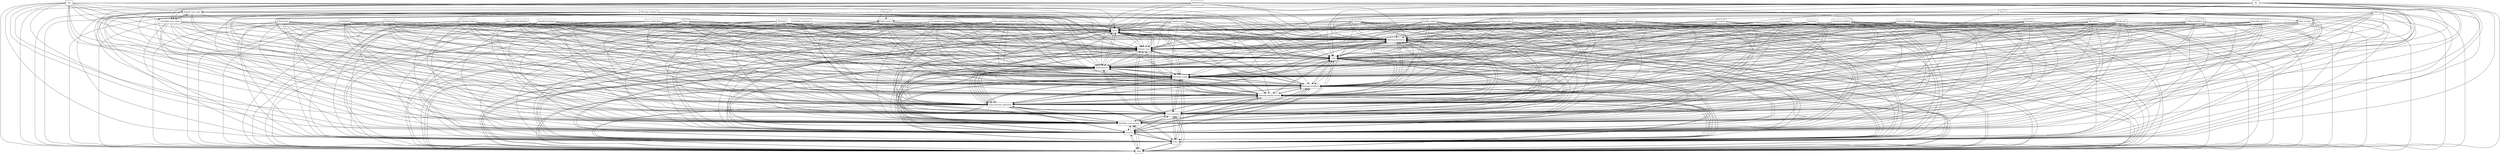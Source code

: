 digraph{
graph [rankdir=TB];
node [shape=box];
edge [arrowhead=normal];
0[label="Decided meetings",]
1[label="Tasks",]
2[label="Meeting attributes",]
3[label="Decided",]
4[label="Data",]
5[label="Votes",]
6[label="General",]
7[label="Voter",]
8[label="My items",]
9[label="Meeting manager",]
10[label="Published",]
11[label="Enable voting",]
12[label="At the end",]
13[label="Start time",]
14[label="Workflow and security",]
15[label="User interface",]
16[label="Default vote value",]
17[label="End time",]
18[label="Category order",]
19[label="Item insertion algorithm",]
20[label="Archive workflow",]
21[label="Meeting display status",]
22[label="Task creator",]
23[label="Meeting workflow",]
24[label="Archived",]
25[label="Yes",]
26[label="Email notification",]
27[label="Standard workflow",]
28[label="Available meetings",]
29[label="Created",]
30[label="Manager",]
31[label="College workflow",]
32[label="Display macro",]
33[label="Meeting Config",]
34[label="Institution ID",]
35[label="Assembly members",]
36[label="Owner",]
37[label="Place",]
38[label="Closed",]
39[label="Item duplication",]
40[label="Abstention",]
41[label="Vote encoder",]
42[label="No",]
43[label="Title",]
44[label="Attendees",]
45[label="Zope 3 action interface",]
46[label="Zope 3 condition interfave",]
47[label="Available vote values",]
48[label="Proposing group order",]
49[label="Open annexes in separate window",]
50[label="Use groups as categories",]
51[label="Default view",]
52[label="All items",]
0->1[label="",]
0->2[label="",]
0->4[label="",]
0->5[label="",]
0->6[label="",]
0->14[label="",]
0->15[label="",]
0->19[label="",]
0->21[label="",]
0->23[label="",]
0->33[label="",]
0->34[label="",]
0->43[label="",]
0->51[label="",]
1->2[label="",]
1->4[label="",]
1->5[label="",]
1->6[label="",]
1->14[label="",]
1->15[label="",]
1->19[label="",]
1->21[label="",]
1->23[label="",]
1->33[label="",]
1->34[label="",]
1->43[label="",]
1->51[label="",]
2->1[label="",]
2->4[label="",]
2->5[label="",]
2->6[label="",]
2->14[label="",]
2->15[label="",]
2->19[label="",]
2->21[label="",]
2->23[label="",]
2->33[label="",]
2->34[label="",]
2->43[label="",]
2->51[label="",]
3->1[label="",]
3->2[label="",]
3->4[label="",]
3->5[label="",]
3->6[label="",]
3->14[label="",]
3->15[label="",]
3->19[label="",]
3->21[label="",]
3->23[label="",]
3->33[label="",]
3->34[label="",]
3->43[label="",]
3->51[label="",]
4->1[label="",]
4->2[label="",]
4->5[label="",]
4->6[label="",]
4->14[label="",]
4->15[label="",]
4->19[label="",]
4->21[label="",]
4->23[label="",]
4->33[label="",]
4->34[label="",]
4->43[label="",]
4->51[label="",]
5->1[label="",]
5->2[label="",]
5->4[label="",]
5->6[label="",]
5->14[label="",]
5->15[label="",]
5->19[label="",]
5->21[label="",]
5->23[label="",]
5->33[label="",]
5->34[label="",]
5->43[label="",]
5->51[label="",]
6->1[label="",]
6->2[label="",]
6->4[label="",]
6->5[label="",]
6->14[label="",]
6->15[label="",]
6->19[label="",]
6->21[label="",]
6->23[label="",]
6->33[label="",]
6->34[label="",]
6->43[label="",]
6->51[label="",]
7->1[label="",]
7->2[label="",]
7->4[label="",]
7->5[label="",]
7->6[label="",]
7->14[label="",]
7->15[label="",]
7->19[label="",]
7->21[label="",]
7->23[label="",]
7->33[label="",]
7->34[label="",]
7->41[label="",]
7->43[label="",]
7->51[label="",]
8->1[label="",]
8->2[label="",]
8->4[label="",]
8->5[label="",]
8->6[label="",]
8->14[label="",]
8->15[label="",]
8->19[label="",]
8->21[label="",]
8->23[label="",]
8->33[label="",]
8->34[label="",]
8->43[label="",]
8->51[label="",]
9->1[label="",]
9->2[label="",]
9->4[label="",]
9->5[label="",]
9->6[label="",]
9->14[label="",]
9->15[label="",]
9->19[label="",]
9->21[label="",]
9->22[label="",]
9->23[label="",]
9->33[label="",]
9->34[label="",]
9->41[label="",]
9->43[label="",]
9->51[label="",]
10->1[label="",]
10->2[label="",]
10->4[label="",]
10->5[label="",]
10->6[label="",]
10->14[label="",]
10->15[label="",]
10->19[label="",]
10->21[label="",]
10->23[label="",]
10->33[label="",]
10->34[label="",]
10->43[label="",]
10->51[label="",]
11->1[label="",]
11->2[label="",]
11->4[label="",]
11->5[label="",]
11->6[label="",]
11->14[label="",]
11->15[label="",]
11->19[label="",]
11->21[label="",]
11->23[label="",]
11->33[label="",]
11->34[label="",]
11->43[label="",]
11->51[label="",]
12->1[label="",]
12->2[label="",]
12->4[label="",]
12->5[label="",]
12->6[label="",]
12->14[label="",]
12->15[label="",]
12->19[label="",]
12->21[label="",]
12->23[label="",]
12->33[label="",]
12->34[label="",]
12->43[label="",]
12->51[label="",]
13->1[label="",]
13->2[label="",]
13->4[label="",]
13->5[label="",]
13->6[label="",]
13->14[label="",]
13->15[label="",]
13->19[label="",]
13->21[label="",]
13->23[label="",]
13->33[label="",]
13->34[label="",]
13->43[label="",]
13->51[label="",]
14->1[label="",]
14->2[label="",]
14->4[label="",]
14->5[label="",]
14->6[label="",]
14->15[label="",]
14->19[label="",]
14->21[label="",]
14->23[label="",]
14->33[label="",]
14->34[label="",]
14->43[label="",]
14->51[label="",]
15->1[label="",]
15->2[label="",]
15->4[label="",]
15->5[label="",]
15->6[label="",]
15->14[label="",]
15->19[label="",]
15->21[label="",]
15->23[label="",]
15->33[label="",]
15->34[label="",]
15->43[label="",]
15->51[label="",]
16->1[label="",]
16->2[label="",]
16->4[label="",]
16->5[label="",]
16->6[label="",]
16->14[label="",]
16->15[label="",]
16->19[label="",]
16->21[label="",]
16->23[label="",]
16->33[label="",]
16->34[label="",]
16->43[label="",]
16->47[label="",]
16->51[label="",]
17->1[label="",]
17->2[label="",]
17->4[label="",]
17->5[label="",]
17->6[label="",]
17->14[label="",]
17->15[label="",]
17->19[label="",]
17->21[label="",]
17->23[label="",]
17->33[label="",]
17->34[label="",]
17->43[label="",]
17->51[label="",]
18->1[label="",]
18->2[label="",]
18->4[label="",]
18->5[label="",]
18->6[label="",]
18->14[label="",]
18->15[label="",]
18->19[label="",]
18->21[label="",]
18->23[label="",]
18->33[label="",]
18->34[label="",]
18->43[label="",]
18->51[label="",]
19->1[label="",]
19->2[label="",]
19->4[label="",]
19->5[label="",]
19->6[label="",]
19->14[label="",]
19->15[label="",]
19->21[label="",]
19->23[label="",]
19->33[label="",]
19->34[label="",]
19->43[label="",]
19->51[label="",]
20->1[label="",]
20->2[label="",]
20->4[label="",]
20->5[label="",]
20->6[label="",]
20->14[label="",]
20->15[label="",]
20->19[label="",]
20->21[label="",]
20->23[label="",]
20->33[label="",]
20->34[label="",]
20->43[label="",]
20->51[label="",]
21->1[label="",]
21->2[label="",]
21->4[label="",]
21->5[label="",]
21->6[label="",]
21->14[label="",]
21->15[label="",]
21->19[label="",]
21->23[label="",]
21->33[label="",]
21->34[label="",]
21->43[label="",]
21->51[label="",]
22->1[label="",]
22->2[label="",]
22->4[label="",]
22->5[label="",]
22->6[label="",]
22->14[label="",]
22->15[label="",]
22->19[label="",]
22->21[label="",]
22->23[label="",]
22->33[label="",]
22->34[label="",]
22->43[label="",]
22->51[label="",]
23->1[label="",]
23->2[label="",]
23->4[label="",]
23->5[label="",]
23->6[label="",]
23->14[label="",]
23->15[label="",]
23->19[label="",]
23->21[label="",]
23->33[label="",]
23->34[label="",]
23->43[label="",]
23->51[label="",]
24->1[label="",]
24->2[label="",]
24->4[label="",]
24->5[label="",]
24->6[label="",]
24->14[label="",]
24->15[label="",]
24->19[label="",]
24->21[label="",]
24->23[label="",]
24->33[label="",]
24->34[label="",]
24->43[label="",]
24->51[label="",]
25->1[label="",]
25->2[label="",]
25->4[label="",]
25->5[label="",]
25->6[label="",]
25->14[label="",]
25->15[label="",]
25->16[label="",]
25->19[label="",]
25->21[label="",]
25->23[label="",]
25->33[label="",]
25->34[label="",]
25->43[label="",]
25->47[label="",]
25->51[label="",]
26->1[label="",]
26->2[label="",]
26->4[label="",]
26->5[label="",]
26->6[label="",]
26->14[label="",]
26->15[label="",]
26->19[label="",]
26->21[label="",]
26->23[label="",]
26->33[label="",]
26->34[label="",]
26->43[label="",]
26->51[label="",]
27->1[label="",]
27->2[label="",]
27->4[label="",]
27->5[label="",]
27->6[label="",]
27->14[label="",]
27->15[label="",]
27->19[label="",]
27->21[label="",]
27->23[label="",]
27->33[label="",]
27->34[label="",]
27->43[label="",]
27->51[label="",]
28->1[label="",]
28->2[label="",]
28->4[label="",]
28->5[label="",]
28->6[label="",]
28->14[label="",]
28->15[label="",]
28->19[label="",]
28->21[label="",]
28->23[label="",]
28->33[label="",]
28->34[label="",]
28->43[label="",]
28->51[label="",]
29->1[label="",]
29->2[label="",]
29->4[label="",]
29->5[label="",]
29->6[label="",]
29->14[label="",]
29->15[label="",]
29->19[label="",]
29->21[label="",]
29->23[label="",]
29->33[label="",]
29->34[label="",]
29->43[label="",]
29->51[label="",]
30->1[label="",]
30->2[label="",]
30->4[label="",]
30->5[label="",]
30->6[label="",]
30->14[label="",]
30->15[label="",]
30->19[label="",]
30->21[label="",]
30->22[label="",]
30->23[label="",]
30->33[label="",]
30->34[label="",]
30->43[label="",]
30->51[label="",]
31->1[label="",]
31->2[label="",]
31->4[label="",]
31->5[label="",]
31->6[label="",]
31->14[label="",]
31->15[label="",]
31->19[label="",]
31->21[label="",]
31->23[label="",]
31->33[label="",]
31->34[label="",]
31->43[label="",]
31->51[label="",]
32->1[label="",]
32->2[label="",]
32->4[label="",]
32->5[label="",]
32->6[label="",]
32->14[label="",]
32->15[label="",]
32->19[label="",]
32->21[label="",]
32->23[label="",]
32->33[label="",]
32->34[label="",]
32->43[label="",]
32->51[label="",]
33->1[label="",]
33->2[label="",]
33->4[label="",]
33->5[label="",]
33->6[label="",]
33->14[label="",]
33->15[label="",]
33->19[label="",]
33->21[label="",]
33->23[label="",]
33->34[label="",]
33->43[label="",]
33->51[label="",]
34->1[label="",]
34->2[label="",]
34->4[label="",]
34->5[label="",]
34->6[label="",]
34->14[label="",]
34->15[label="",]
34->19[label="",]
34->21[label="",]
34->23[label="",]
34->33[label="",]
34->43[label="",]
34->51[label="",]
35->1[label="",]
35->2[label="",]
35->4[label="",]
35->5[label="",]
35->6[label="",]
35->14[label="",]
35->15[label="",]
35->19[label="",]
35->21[label="",]
35->23[label="",]
35->33[label="",]
35->34[label="",]
35->43[label="",]
35->51[label="",]
36->1[label="",]
36->2[label="",]
36->4[label="",]
36->5[label="",]
36->6[label="",]
36->14[label="",]
36->15[label="",]
36->19[label="",]
36->21[label="",]
36->22[label="",]
36->23[label="",]
36->33[label="",]
36->34[label="",]
36->43[label="",]
36->51[label="",]
37->1[label="",]
37->2[label="",]
37->4[label="",]
37->5[label="",]
37->6[label="",]
37->14[label="",]
37->15[label="",]
37->19[label="",]
37->21[label="",]
37->23[label="",]
37->33[label="",]
37->34[label="",]
37->43[label="",]
37->51[label="",]
38->1[label="",]
38->2[label="",]
38->4[label="",]
38->5[label="",]
38->6[label="",]
38->14[label="",]
38->15[label="",]
38->19[label="",]
38->21[label="",]
38->23[label="",]
38->33[label="",]
38->34[label="",]
38->43[label="",]
38->51[label="",]
39->1[label="",]
39->2[label="",]
39->4[label="",]
39->5[label="",]
39->6[label="",]
39->14[label="",]
39->15[label="",]
39->19[label="",]
39->21[label="",]
39->23[label="",]
39->33[label="",]
39->34[label="",]
39->43[label="",]
39->51[label="",]
40->1[label="",]
40->2[label="",]
40->4[label="",]
40->5[label="",]
40->6[label="",]
40->14[label="",]
40->15[label="",]
40->16[label="",]
40->19[label="",]
40->21[label="",]
40->23[label="",]
40->33[label="",]
40->34[label="",]
40->43[label="",]
40->47[label="",]
40->51[label="",]
41->1[label="",]
41->2[label="",]
41->4[label="",]
41->5[label="",]
41->6[label="",]
41->14[label="",]
41->15[label="",]
41->19[label="",]
41->21[label="",]
41->23[label="",]
41->33[label="",]
41->34[label="",]
41->43[label="",]
41->51[label="",]
42->1[label="",]
42->2[label="",]
42->4[label="",]
42->5[label="",]
42->6[label="",]
42->14[label="",]
42->15[label="",]
42->16[label="",]
42->19[label="",]
42->21[label="",]
42->23[label="",]
42->33[label="",]
42->34[label="",]
42->43[label="",]
42->47[label="",]
42->51[label="",]
43->1[label="",]
43->2[label="",]
43->4[label="",]
43->5[label="",]
43->6[label="",]
43->14[label="",]
43->15[label="",]
43->19[label="",]
43->21[label="",]
43->23[label="",]
43->33[label="",]
43->34[label="",]
43->51[label="",]
44->1[label="",]
44->2[label="",]
44->4[label="",]
44->5[label="",]
44->6[label="",]
44->14[label="",]
44->15[label="",]
44->19[label="",]
44->21[label="",]
44->23[label="",]
44->33[label="",]
44->34[label="",]
44->43[label="",]
44->51[label="",]
45->1[label="",]
45->2[label="",]
45->4[label="",]
45->5[label="",]
45->6[label="",]
45->14[label="",]
45->15[label="",]
45->19[label="",]
45->21[label="",]
45->23[label="",]
45->33[label="",]
45->34[label="",]
45->43[label="",]
45->51[label="",]
46->1[label="",]
46->2[label="",]
46->4[label="",]
46->5[label="",]
46->6[label="",]
46->14[label="",]
46->15[label="",]
46->19[label="",]
46->21[label="",]
46->23[label="",]
46->33[label="",]
46->34[label="",]
46->43[label="",]
46->51[label="",]
47->1[label="",]
47->2[label="",]
47->4[label="",]
47->5[label="",]
47->6[label="",]
47->14[label="",]
47->15[label="",]
47->16[label="",]
47->19[label="",]
47->21[label="",]
47->23[label="",]
47->33[label="",]
47->34[label="",]
47->43[label="",]
47->51[label="",]
48->1[label="",]
48->2[label="",]
48->4[label="",]
48->5[label="",]
48->6[label="",]
48->14[label="",]
48->15[label="",]
48->19[label="",]
48->21[label="",]
48->23[label="",]
48->33[label="",]
48->34[label="",]
48->43[label="",]
48->51[label="",]
49->1[label="",]
49->2[label="",]
49->4[label="",]
49->5[label="",]
49->6[label="",]
49->14[label="",]
49->15[label="",]
49->19[label="",]
49->21[label="",]
49->23[label="",]
49->33[label="",]
49->34[label="",]
49->43[label="",]
49->51[label="",]
50->1[label="",]
50->2[label="",]
50->4[label="",]
50->5[label="",]
50->6[label="",]
50->14[label="",]
50->15[label="",]
50->19[label="",]
50->21[label="",]
50->23[label="",]
50->33[label="",]
50->34[label="",]
50->43[label="",]
50->51[label="",]
51->1[label="",]
51->2[label="",]
51->4[label="",]
51->5[label="",]
51->6[label="",]
51->14[label="",]
51->15[label="",]
51->19[label="",]
51->21[label="",]
51->23[label="",]
51->33[label="",]
51->34[label="",]
51->43[label="",]
52->1[label="",]
52->2[label="",]
52->4[label="",]
52->5[label="",]
52->6[label="",]
52->14[label="",]
52->15[label="",]
52->19[label="",]
52->21[label="",]
52->23[label="",]
52->33[label="",]
52->34[label="",]
52->43[label="",]
52->51[label="",]
}
